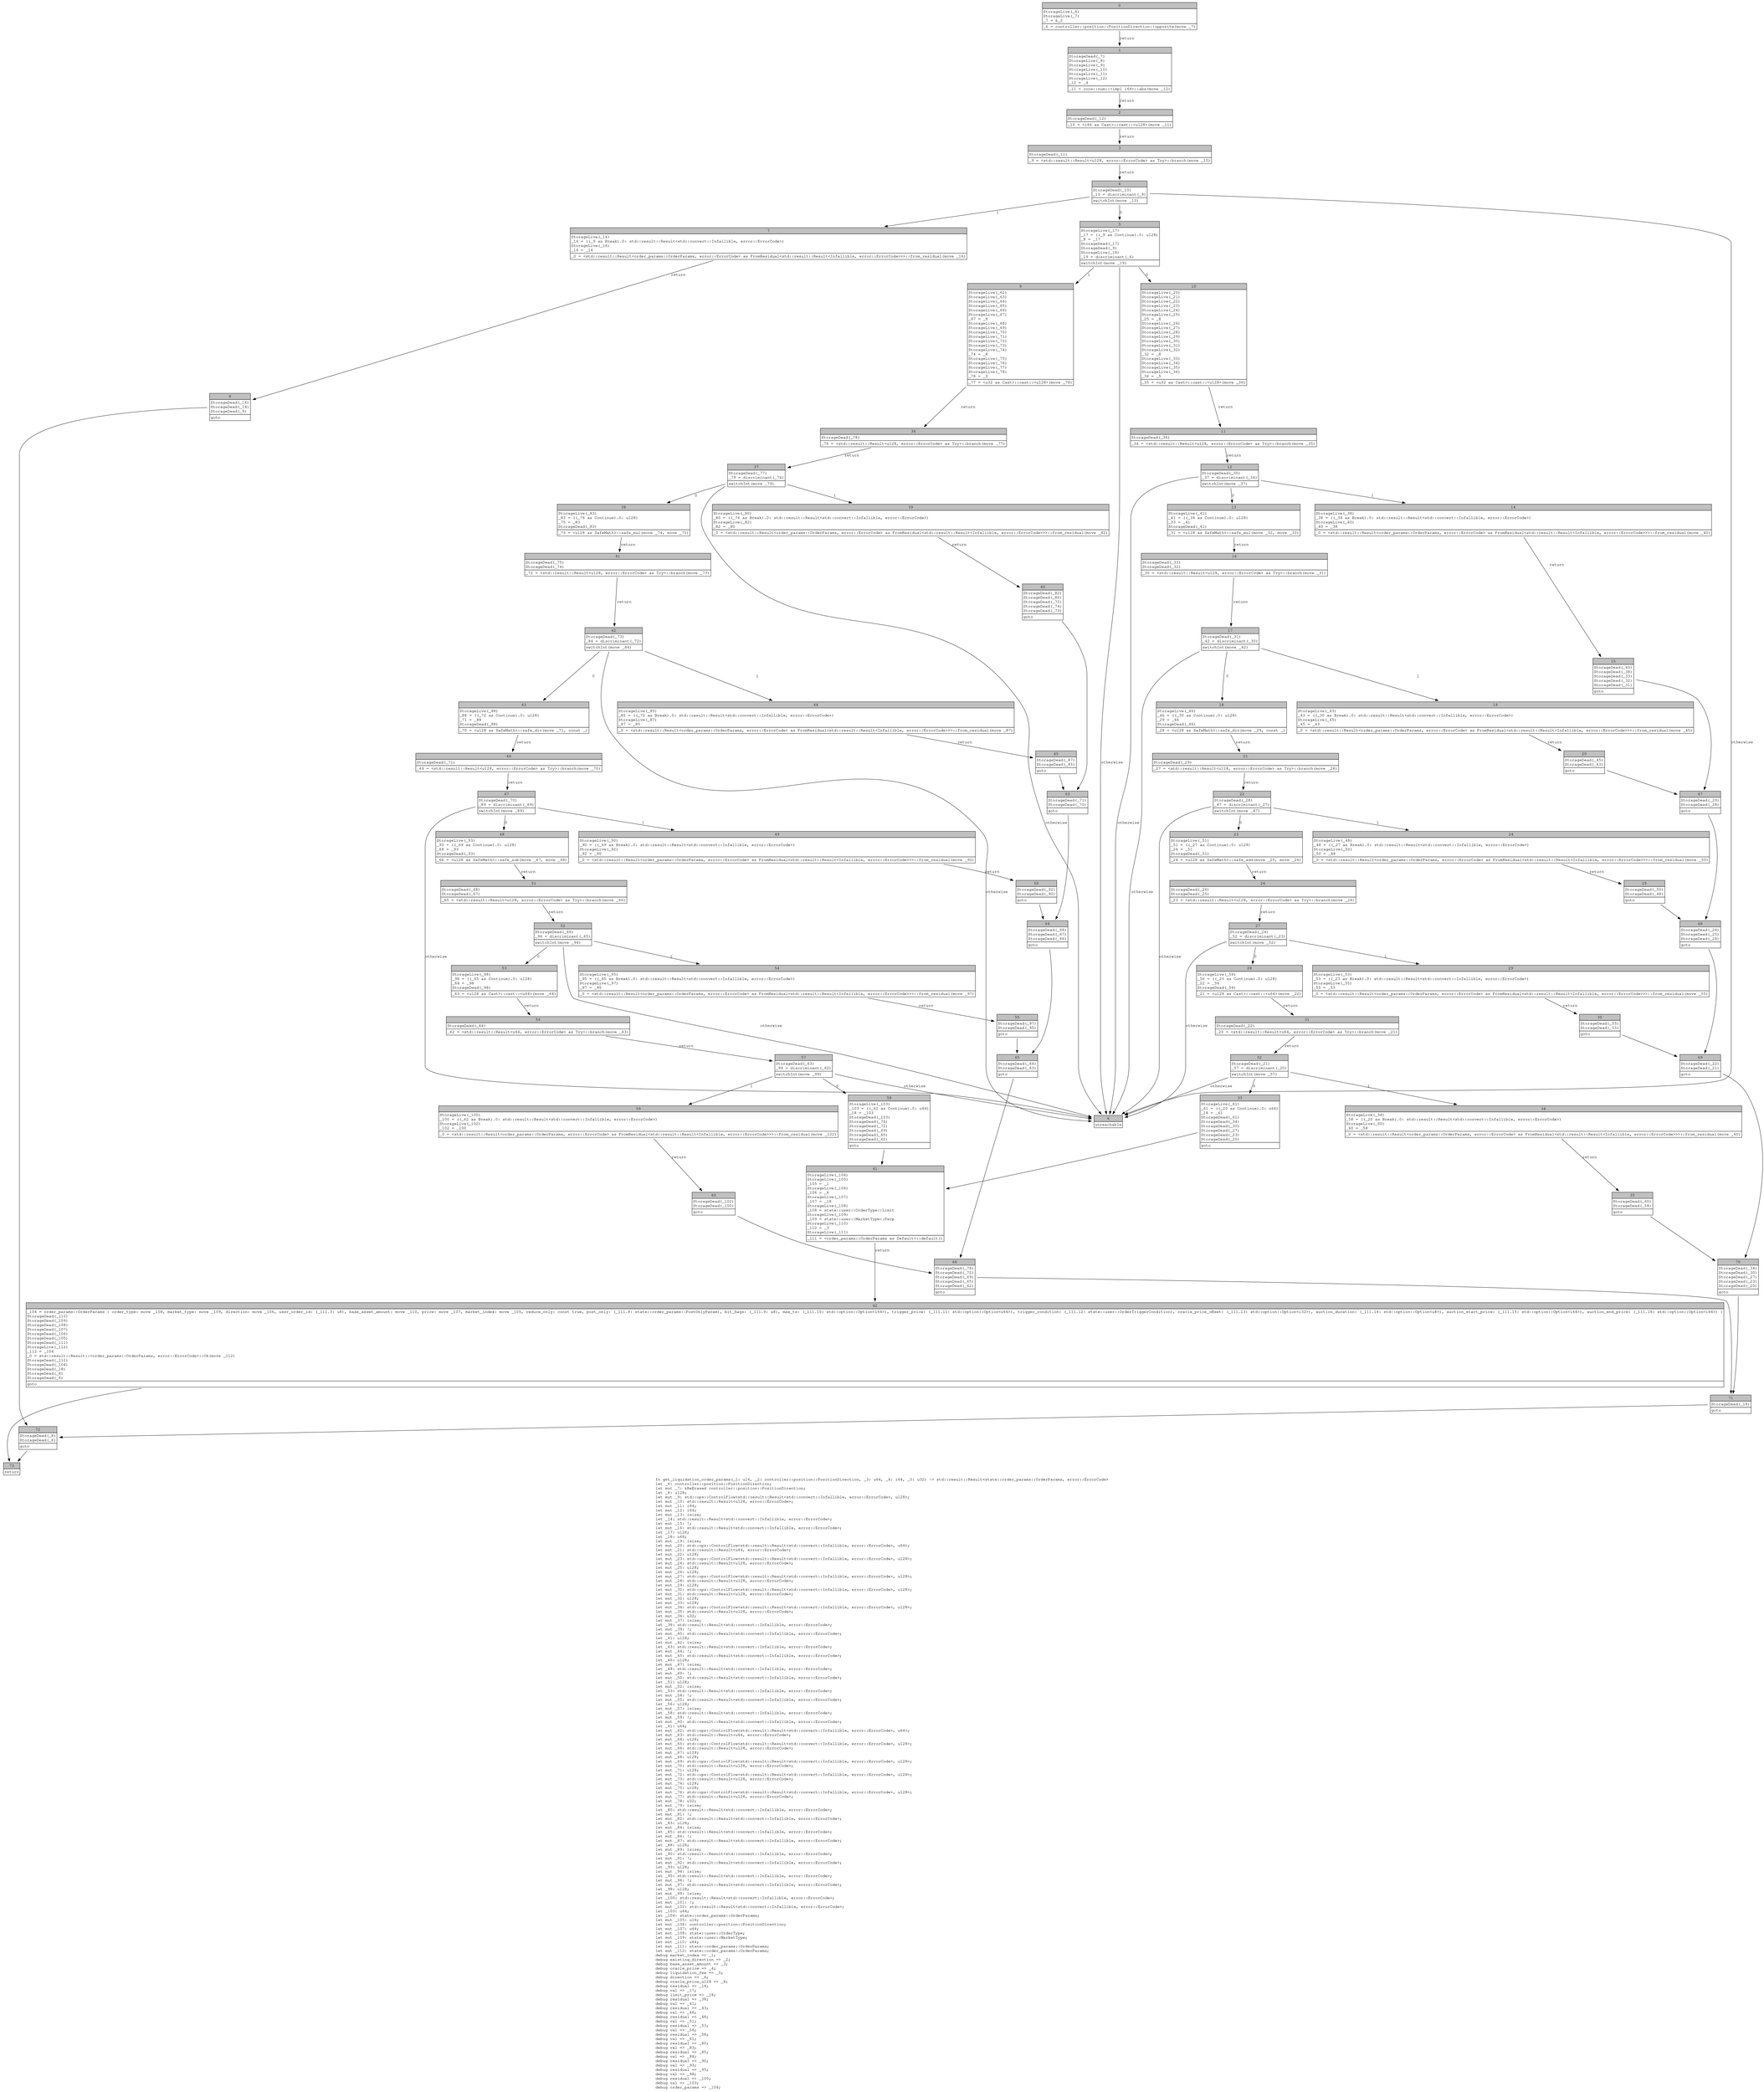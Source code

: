 digraph Mir_0_2400 {
    graph [fontname="Courier, monospace"];
    node [fontname="Courier, monospace"];
    edge [fontname="Courier, monospace"];
    label=<fn get_liquidation_order_params(_1: u16, _2: controller::position::PositionDirection, _3: u64, _4: i64, _5: u32) -&gt; std::result::Result&lt;state::order_params::OrderParams, error::ErrorCode&gt;<br align="left"/>let _6: controller::position::PositionDirection;<br align="left"/>let mut _7: &amp;ReErased controller::position::PositionDirection;<br align="left"/>let _8: u128;<br align="left"/>let mut _9: std::ops::ControlFlow&lt;std::result::Result&lt;std::convert::Infallible, error::ErrorCode&gt;, u128&gt;;<br align="left"/>let mut _10: std::result::Result&lt;u128, error::ErrorCode&gt;;<br align="left"/>let mut _11: i64;<br align="left"/>let mut _12: i64;<br align="left"/>let mut _13: isize;<br align="left"/>let _14: std::result::Result&lt;std::convert::Infallible, error::ErrorCode&gt;;<br align="left"/>let mut _15: !;<br align="left"/>let mut _16: std::result::Result&lt;std::convert::Infallible, error::ErrorCode&gt;;<br align="left"/>let _17: u128;<br align="left"/>let _18: u64;<br align="left"/>let mut _19: isize;<br align="left"/>let mut _20: std::ops::ControlFlow&lt;std::result::Result&lt;std::convert::Infallible, error::ErrorCode&gt;, u64&gt;;<br align="left"/>let mut _21: std::result::Result&lt;u64, error::ErrorCode&gt;;<br align="left"/>let mut _22: u128;<br align="left"/>let mut _23: std::ops::ControlFlow&lt;std::result::Result&lt;std::convert::Infallible, error::ErrorCode&gt;, u128&gt;;<br align="left"/>let mut _24: std::result::Result&lt;u128, error::ErrorCode&gt;;<br align="left"/>let mut _25: u128;<br align="left"/>let mut _26: u128;<br align="left"/>let mut _27: std::ops::ControlFlow&lt;std::result::Result&lt;std::convert::Infallible, error::ErrorCode&gt;, u128&gt;;<br align="left"/>let mut _28: std::result::Result&lt;u128, error::ErrorCode&gt;;<br align="left"/>let mut _29: u128;<br align="left"/>let mut _30: std::ops::ControlFlow&lt;std::result::Result&lt;std::convert::Infallible, error::ErrorCode&gt;, u128&gt;;<br align="left"/>let mut _31: std::result::Result&lt;u128, error::ErrorCode&gt;;<br align="left"/>let mut _32: u128;<br align="left"/>let mut _33: u128;<br align="left"/>let mut _34: std::ops::ControlFlow&lt;std::result::Result&lt;std::convert::Infallible, error::ErrorCode&gt;, u128&gt;;<br align="left"/>let mut _35: std::result::Result&lt;u128, error::ErrorCode&gt;;<br align="left"/>let mut _36: u32;<br align="left"/>let mut _37: isize;<br align="left"/>let _38: std::result::Result&lt;std::convert::Infallible, error::ErrorCode&gt;;<br align="left"/>let mut _39: !;<br align="left"/>let mut _40: std::result::Result&lt;std::convert::Infallible, error::ErrorCode&gt;;<br align="left"/>let _41: u128;<br align="left"/>let mut _42: isize;<br align="left"/>let _43: std::result::Result&lt;std::convert::Infallible, error::ErrorCode&gt;;<br align="left"/>let mut _44: !;<br align="left"/>let mut _45: std::result::Result&lt;std::convert::Infallible, error::ErrorCode&gt;;<br align="left"/>let _46: u128;<br align="left"/>let mut _47: isize;<br align="left"/>let _48: std::result::Result&lt;std::convert::Infallible, error::ErrorCode&gt;;<br align="left"/>let mut _49: !;<br align="left"/>let mut _50: std::result::Result&lt;std::convert::Infallible, error::ErrorCode&gt;;<br align="left"/>let _51: u128;<br align="left"/>let mut _52: isize;<br align="left"/>let _53: std::result::Result&lt;std::convert::Infallible, error::ErrorCode&gt;;<br align="left"/>let mut _54: !;<br align="left"/>let mut _55: std::result::Result&lt;std::convert::Infallible, error::ErrorCode&gt;;<br align="left"/>let _56: u128;<br align="left"/>let mut _57: isize;<br align="left"/>let _58: std::result::Result&lt;std::convert::Infallible, error::ErrorCode&gt;;<br align="left"/>let mut _59: !;<br align="left"/>let mut _60: std::result::Result&lt;std::convert::Infallible, error::ErrorCode&gt;;<br align="left"/>let _61: u64;<br align="left"/>let mut _62: std::ops::ControlFlow&lt;std::result::Result&lt;std::convert::Infallible, error::ErrorCode&gt;, u64&gt;;<br align="left"/>let mut _63: std::result::Result&lt;u64, error::ErrorCode&gt;;<br align="left"/>let mut _64: u128;<br align="left"/>let mut _65: std::ops::ControlFlow&lt;std::result::Result&lt;std::convert::Infallible, error::ErrorCode&gt;, u128&gt;;<br align="left"/>let mut _66: std::result::Result&lt;u128, error::ErrorCode&gt;;<br align="left"/>let mut _67: u128;<br align="left"/>let mut _68: u128;<br align="left"/>let mut _69: std::ops::ControlFlow&lt;std::result::Result&lt;std::convert::Infallible, error::ErrorCode&gt;, u128&gt;;<br align="left"/>let mut _70: std::result::Result&lt;u128, error::ErrorCode&gt;;<br align="left"/>let mut _71: u128;<br align="left"/>let mut _72: std::ops::ControlFlow&lt;std::result::Result&lt;std::convert::Infallible, error::ErrorCode&gt;, u128&gt;;<br align="left"/>let mut _73: std::result::Result&lt;u128, error::ErrorCode&gt;;<br align="left"/>let mut _74: u128;<br align="left"/>let mut _75: u128;<br align="left"/>let mut _76: std::ops::ControlFlow&lt;std::result::Result&lt;std::convert::Infallible, error::ErrorCode&gt;, u128&gt;;<br align="left"/>let mut _77: std::result::Result&lt;u128, error::ErrorCode&gt;;<br align="left"/>let mut _78: u32;<br align="left"/>let mut _79: isize;<br align="left"/>let _80: std::result::Result&lt;std::convert::Infallible, error::ErrorCode&gt;;<br align="left"/>let mut _81: !;<br align="left"/>let mut _82: std::result::Result&lt;std::convert::Infallible, error::ErrorCode&gt;;<br align="left"/>let _83: u128;<br align="left"/>let mut _84: isize;<br align="left"/>let _85: std::result::Result&lt;std::convert::Infallible, error::ErrorCode&gt;;<br align="left"/>let mut _86: !;<br align="left"/>let mut _87: std::result::Result&lt;std::convert::Infallible, error::ErrorCode&gt;;<br align="left"/>let _88: u128;<br align="left"/>let mut _89: isize;<br align="left"/>let _90: std::result::Result&lt;std::convert::Infallible, error::ErrorCode&gt;;<br align="left"/>let mut _91: !;<br align="left"/>let mut _92: std::result::Result&lt;std::convert::Infallible, error::ErrorCode&gt;;<br align="left"/>let _93: u128;<br align="left"/>let mut _94: isize;<br align="left"/>let _95: std::result::Result&lt;std::convert::Infallible, error::ErrorCode&gt;;<br align="left"/>let mut _96: !;<br align="left"/>let mut _97: std::result::Result&lt;std::convert::Infallible, error::ErrorCode&gt;;<br align="left"/>let _98: u128;<br align="left"/>let mut _99: isize;<br align="left"/>let _100: std::result::Result&lt;std::convert::Infallible, error::ErrorCode&gt;;<br align="left"/>let mut _101: !;<br align="left"/>let mut _102: std::result::Result&lt;std::convert::Infallible, error::ErrorCode&gt;;<br align="left"/>let _103: u64;<br align="left"/>let _104: state::order_params::OrderParams;<br align="left"/>let mut _105: u16;<br align="left"/>let mut _106: controller::position::PositionDirection;<br align="left"/>let mut _107: u64;<br align="left"/>let mut _108: state::user::OrderType;<br align="left"/>let mut _109: state::user::MarketType;<br align="left"/>let mut _110: u64;<br align="left"/>let mut _111: state::order_params::OrderParams;<br align="left"/>let mut _112: state::order_params::OrderParams;<br align="left"/>debug market_index =&gt; _1;<br align="left"/>debug existing_direction =&gt; _2;<br align="left"/>debug base_asset_amount =&gt; _3;<br align="left"/>debug oracle_price =&gt; _4;<br align="left"/>debug liquidation_fee =&gt; _5;<br align="left"/>debug direction =&gt; _6;<br align="left"/>debug oracle_price_u128 =&gt; _8;<br align="left"/>debug residual =&gt; _14;<br align="left"/>debug val =&gt; _17;<br align="left"/>debug limit_price =&gt; _18;<br align="left"/>debug residual =&gt; _38;<br align="left"/>debug val =&gt; _41;<br align="left"/>debug residual =&gt; _43;<br align="left"/>debug val =&gt; _46;<br align="left"/>debug residual =&gt; _48;<br align="left"/>debug val =&gt; _51;<br align="left"/>debug residual =&gt; _53;<br align="left"/>debug val =&gt; _56;<br align="left"/>debug residual =&gt; _58;<br align="left"/>debug val =&gt; _61;<br align="left"/>debug residual =&gt; _80;<br align="left"/>debug val =&gt; _83;<br align="left"/>debug residual =&gt; _85;<br align="left"/>debug val =&gt; _88;<br align="left"/>debug residual =&gt; _90;<br align="left"/>debug val =&gt; _93;<br align="left"/>debug residual =&gt; _95;<br align="left"/>debug val =&gt; _98;<br align="left"/>debug residual =&gt; _100;<br align="left"/>debug val =&gt; _103;<br align="left"/>debug order_params =&gt; _104;<br align="left"/>>;
    bb0__0_2400 [shape="none", label=<<table border="0" cellborder="1" cellspacing="0"><tr><td bgcolor="gray" align="center" colspan="1">0</td></tr><tr><td align="left" balign="left">StorageLive(_6)<br/>StorageLive(_7)<br/>_7 = &amp;_2<br/></td></tr><tr><td align="left">_6 = controller::position::PositionDirection::opposite(move _7)</td></tr></table>>];
    bb1__0_2400 [shape="none", label=<<table border="0" cellborder="1" cellspacing="0"><tr><td bgcolor="gray" align="center" colspan="1">1</td></tr><tr><td align="left" balign="left">StorageDead(_7)<br/>StorageLive(_8)<br/>StorageLive(_9)<br/>StorageLive(_10)<br/>StorageLive(_11)<br/>StorageLive(_12)<br/>_12 = _4<br/></td></tr><tr><td align="left">_11 = core::num::&lt;impl i64&gt;::abs(move _12)</td></tr></table>>];
    bb2__0_2400 [shape="none", label=<<table border="0" cellborder="1" cellspacing="0"><tr><td bgcolor="gray" align="center" colspan="1">2</td></tr><tr><td align="left" balign="left">StorageDead(_12)<br/></td></tr><tr><td align="left">_10 = &lt;i64 as Cast&gt;::cast::&lt;u128&gt;(move _11)</td></tr></table>>];
    bb3__0_2400 [shape="none", label=<<table border="0" cellborder="1" cellspacing="0"><tr><td bgcolor="gray" align="center" colspan="1">3</td></tr><tr><td align="left" balign="left">StorageDead(_11)<br/></td></tr><tr><td align="left">_9 = &lt;std::result::Result&lt;u128, error::ErrorCode&gt; as Try&gt;::branch(move _10)</td></tr></table>>];
    bb4__0_2400 [shape="none", label=<<table border="0" cellborder="1" cellspacing="0"><tr><td bgcolor="gray" align="center" colspan="1">4</td></tr><tr><td align="left" balign="left">StorageDead(_10)<br/>_13 = discriminant(_9)<br/></td></tr><tr><td align="left">switchInt(move _13)</td></tr></table>>];
    bb5__0_2400 [shape="none", label=<<table border="0" cellborder="1" cellspacing="0"><tr><td bgcolor="gray" align="center" colspan="1">5</td></tr><tr><td align="left" balign="left">StorageLive(_17)<br/>_17 = ((_9 as Continue).0: u128)<br/>_8 = _17<br/>StorageDead(_17)<br/>StorageDead(_9)<br/>StorageLive(_18)<br/>_19 = discriminant(_6)<br/></td></tr><tr><td align="left">switchInt(move _19)</td></tr></table>>];
    bb6__0_2400 [shape="none", label=<<table border="0" cellborder="1" cellspacing="0"><tr><td bgcolor="gray" align="center" colspan="1">6</td></tr><tr><td align="left">unreachable</td></tr></table>>];
    bb7__0_2400 [shape="none", label=<<table border="0" cellborder="1" cellspacing="0"><tr><td bgcolor="gray" align="center" colspan="1">7</td></tr><tr><td align="left" balign="left">StorageLive(_14)<br/>_14 = ((_9 as Break).0: std::result::Result&lt;std::convert::Infallible, error::ErrorCode&gt;)<br/>StorageLive(_16)<br/>_16 = _14<br/></td></tr><tr><td align="left">_0 = &lt;std::result::Result&lt;order_params::OrderParams, error::ErrorCode&gt; as FromResidual&lt;std::result::Result&lt;Infallible, error::ErrorCode&gt;&gt;&gt;::from_residual(move _16)</td></tr></table>>];
    bb8__0_2400 [shape="none", label=<<table border="0" cellborder="1" cellspacing="0"><tr><td bgcolor="gray" align="center" colspan="1">8</td></tr><tr><td align="left" balign="left">StorageDead(_16)<br/>StorageDead(_14)<br/>StorageDead(_9)<br/></td></tr><tr><td align="left">goto</td></tr></table>>];
    bb9__0_2400 [shape="none", label=<<table border="0" cellborder="1" cellspacing="0"><tr><td bgcolor="gray" align="center" colspan="1">9</td></tr><tr><td align="left" balign="left">StorageLive(_62)<br/>StorageLive(_63)<br/>StorageLive(_64)<br/>StorageLive(_65)<br/>StorageLive(_66)<br/>StorageLive(_67)<br/>_67 = _8<br/>StorageLive(_68)<br/>StorageLive(_69)<br/>StorageLive(_70)<br/>StorageLive(_71)<br/>StorageLive(_72)<br/>StorageLive(_73)<br/>StorageLive(_74)<br/>_74 = _8<br/>StorageLive(_75)<br/>StorageLive(_76)<br/>StorageLive(_77)<br/>StorageLive(_78)<br/>_78 = _5<br/></td></tr><tr><td align="left">_77 = &lt;u32 as Cast&gt;::cast::&lt;u128&gt;(move _78)</td></tr></table>>];
    bb10__0_2400 [shape="none", label=<<table border="0" cellborder="1" cellspacing="0"><tr><td bgcolor="gray" align="center" colspan="1">10</td></tr><tr><td align="left" balign="left">StorageLive(_20)<br/>StorageLive(_21)<br/>StorageLive(_22)<br/>StorageLive(_23)<br/>StorageLive(_24)<br/>StorageLive(_25)<br/>_25 = _8<br/>StorageLive(_26)<br/>StorageLive(_27)<br/>StorageLive(_28)<br/>StorageLive(_29)<br/>StorageLive(_30)<br/>StorageLive(_31)<br/>StorageLive(_32)<br/>_32 = _8<br/>StorageLive(_33)<br/>StorageLive(_34)<br/>StorageLive(_35)<br/>StorageLive(_36)<br/>_36 = _5<br/></td></tr><tr><td align="left">_35 = &lt;u32 as Cast&gt;::cast::&lt;u128&gt;(move _36)</td></tr></table>>];
    bb11__0_2400 [shape="none", label=<<table border="0" cellborder="1" cellspacing="0"><tr><td bgcolor="gray" align="center" colspan="1">11</td></tr><tr><td align="left" balign="left">StorageDead(_36)<br/></td></tr><tr><td align="left">_34 = &lt;std::result::Result&lt;u128, error::ErrorCode&gt; as Try&gt;::branch(move _35)</td></tr></table>>];
    bb12__0_2400 [shape="none", label=<<table border="0" cellborder="1" cellspacing="0"><tr><td bgcolor="gray" align="center" colspan="1">12</td></tr><tr><td align="left" balign="left">StorageDead(_35)<br/>_37 = discriminant(_34)<br/></td></tr><tr><td align="left">switchInt(move _37)</td></tr></table>>];
    bb13__0_2400 [shape="none", label=<<table border="0" cellborder="1" cellspacing="0"><tr><td bgcolor="gray" align="center" colspan="1">13</td></tr><tr><td align="left" balign="left">StorageLive(_41)<br/>_41 = ((_34 as Continue).0: u128)<br/>_33 = _41<br/>StorageDead(_41)<br/></td></tr><tr><td align="left">_31 = &lt;u128 as SafeMath&gt;::safe_mul(move _32, move _33)</td></tr></table>>];
    bb14__0_2400 [shape="none", label=<<table border="0" cellborder="1" cellspacing="0"><tr><td bgcolor="gray" align="center" colspan="1">14</td></tr><tr><td align="left" balign="left">StorageLive(_38)<br/>_38 = ((_34 as Break).0: std::result::Result&lt;std::convert::Infallible, error::ErrorCode&gt;)<br/>StorageLive(_40)<br/>_40 = _38<br/></td></tr><tr><td align="left">_0 = &lt;std::result::Result&lt;order_params::OrderParams, error::ErrorCode&gt; as FromResidual&lt;std::result::Result&lt;Infallible, error::ErrorCode&gt;&gt;&gt;::from_residual(move _40)</td></tr></table>>];
    bb15__0_2400 [shape="none", label=<<table border="0" cellborder="1" cellspacing="0"><tr><td bgcolor="gray" align="center" colspan="1">15</td></tr><tr><td align="left" balign="left">StorageDead(_40)<br/>StorageDead(_38)<br/>StorageDead(_33)<br/>StorageDead(_32)<br/>StorageDead(_31)<br/></td></tr><tr><td align="left">goto</td></tr></table>>];
    bb16__0_2400 [shape="none", label=<<table border="0" cellborder="1" cellspacing="0"><tr><td bgcolor="gray" align="center" colspan="1">16</td></tr><tr><td align="left" balign="left">StorageDead(_33)<br/>StorageDead(_32)<br/></td></tr><tr><td align="left">_30 = &lt;std::result::Result&lt;u128, error::ErrorCode&gt; as Try&gt;::branch(move _31)</td></tr></table>>];
    bb17__0_2400 [shape="none", label=<<table border="0" cellborder="1" cellspacing="0"><tr><td bgcolor="gray" align="center" colspan="1">17</td></tr><tr><td align="left" balign="left">StorageDead(_31)<br/>_42 = discriminant(_30)<br/></td></tr><tr><td align="left">switchInt(move _42)</td></tr></table>>];
    bb18__0_2400 [shape="none", label=<<table border="0" cellborder="1" cellspacing="0"><tr><td bgcolor="gray" align="center" colspan="1">18</td></tr><tr><td align="left" balign="left">StorageLive(_46)<br/>_46 = ((_30 as Continue).0: u128)<br/>_29 = _46<br/>StorageDead(_46)<br/></td></tr><tr><td align="left">_28 = &lt;u128 as SafeMath&gt;::safe_div(move _29, const _)</td></tr></table>>];
    bb19__0_2400 [shape="none", label=<<table border="0" cellborder="1" cellspacing="0"><tr><td bgcolor="gray" align="center" colspan="1">19</td></tr><tr><td align="left" balign="left">StorageLive(_43)<br/>_43 = ((_30 as Break).0: std::result::Result&lt;std::convert::Infallible, error::ErrorCode&gt;)<br/>StorageLive(_45)<br/>_45 = _43<br/></td></tr><tr><td align="left">_0 = &lt;std::result::Result&lt;order_params::OrderParams, error::ErrorCode&gt; as FromResidual&lt;std::result::Result&lt;Infallible, error::ErrorCode&gt;&gt;&gt;::from_residual(move _45)</td></tr></table>>];
    bb20__0_2400 [shape="none", label=<<table border="0" cellborder="1" cellspacing="0"><tr><td bgcolor="gray" align="center" colspan="1">20</td></tr><tr><td align="left" balign="left">StorageDead(_45)<br/>StorageDead(_43)<br/></td></tr><tr><td align="left">goto</td></tr></table>>];
    bb21__0_2400 [shape="none", label=<<table border="0" cellborder="1" cellspacing="0"><tr><td bgcolor="gray" align="center" colspan="1">21</td></tr><tr><td align="left" balign="left">StorageDead(_29)<br/></td></tr><tr><td align="left">_27 = &lt;std::result::Result&lt;u128, error::ErrorCode&gt; as Try&gt;::branch(move _28)</td></tr></table>>];
    bb22__0_2400 [shape="none", label=<<table border="0" cellborder="1" cellspacing="0"><tr><td bgcolor="gray" align="center" colspan="1">22</td></tr><tr><td align="left" balign="left">StorageDead(_28)<br/>_47 = discriminant(_27)<br/></td></tr><tr><td align="left">switchInt(move _47)</td></tr></table>>];
    bb23__0_2400 [shape="none", label=<<table border="0" cellborder="1" cellspacing="0"><tr><td bgcolor="gray" align="center" colspan="1">23</td></tr><tr><td align="left" balign="left">StorageLive(_51)<br/>_51 = ((_27 as Continue).0: u128)<br/>_26 = _51<br/>StorageDead(_51)<br/></td></tr><tr><td align="left">_24 = &lt;u128 as SafeMath&gt;::safe_add(move _25, move _26)</td></tr></table>>];
    bb24__0_2400 [shape="none", label=<<table border="0" cellborder="1" cellspacing="0"><tr><td bgcolor="gray" align="center" colspan="1">24</td></tr><tr><td align="left" balign="left">StorageLive(_48)<br/>_48 = ((_27 as Break).0: std::result::Result&lt;std::convert::Infallible, error::ErrorCode&gt;)<br/>StorageLive(_50)<br/>_50 = _48<br/></td></tr><tr><td align="left">_0 = &lt;std::result::Result&lt;order_params::OrderParams, error::ErrorCode&gt; as FromResidual&lt;std::result::Result&lt;Infallible, error::ErrorCode&gt;&gt;&gt;::from_residual(move _50)</td></tr></table>>];
    bb25__0_2400 [shape="none", label=<<table border="0" cellborder="1" cellspacing="0"><tr><td bgcolor="gray" align="center" colspan="1">25</td></tr><tr><td align="left" balign="left">StorageDead(_50)<br/>StorageDead(_48)<br/></td></tr><tr><td align="left">goto</td></tr></table>>];
    bb26__0_2400 [shape="none", label=<<table border="0" cellborder="1" cellspacing="0"><tr><td bgcolor="gray" align="center" colspan="1">26</td></tr><tr><td align="left" balign="left">StorageDead(_26)<br/>StorageDead(_25)<br/></td></tr><tr><td align="left">_23 = &lt;std::result::Result&lt;u128, error::ErrorCode&gt; as Try&gt;::branch(move _24)</td></tr></table>>];
    bb27__0_2400 [shape="none", label=<<table border="0" cellborder="1" cellspacing="0"><tr><td bgcolor="gray" align="center" colspan="1">27</td></tr><tr><td align="left" balign="left">StorageDead(_24)<br/>_52 = discriminant(_23)<br/></td></tr><tr><td align="left">switchInt(move _52)</td></tr></table>>];
    bb28__0_2400 [shape="none", label=<<table border="0" cellborder="1" cellspacing="0"><tr><td bgcolor="gray" align="center" colspan="1">28</td></tr><tr><td align="left" balign="left">StorageLive(_56)<br/>_56 = ((_23 as Continue).0: u128)<br/>_22 = _56<br/>StorageDead(_56)<br/></td></tr><tr><td align="left">_21 = &lt;u128 as Cast&gt;::cast::&lt;u64&gt;(move _22)</td></tr></table>>];
    bb29__0_2400 [shape="none", label=<<table border="0" cellborder="1" cellspacing="0"><tr><td bgcolor="gray" align="center" colspan="1">29</td></tr><tr><td align="left" balign="left">StorageLive(_53)<br/>_53 = ((_23 as Break).0: std::result::Result&lt;std::convert::Infallible, error::ErrorCode&gt;)<br/>StorageLive(_55)<br/>_55 = _53<br/></td></tr><tr><td align="left">_0 = &lt;std::result::Result&lt;order_params::OrderParams, error::ErrorCode&gt; as FromResidual&lt;std::result::Result&lt;Infallible, error::ErrorCode&gt;&gt;&gt;::from_residual(move _55)</td></tr></table>>];
    bb30__0_2400 [shape="none", label=<<table border="0" cellborder="1" cellspacing="0"><tr><td bgcolor="gray" align="center" colspan="1">30</td></tr><tr><td align="left" balign="left">StorageDead(_55)<br/>StorageDead(_53)<br/></td></tr><tr><td align="left">goto</td></tr></table>>];
    bb31__0_2400 [shape="none", label=<<table border="0" cellborder="1" cellspacing="0"><tr><td bgcolor="gray" align="center" colspan="1">31</td></tr><tr><td align="left" balign="left">StorageDead(_22)<br/></td></tr><tr><td align="left">_20 = &lt;std::result::Result&lt;u64, error::ErrorCode&gt; as Try&gt;::branch(move _21)</td></tr></table>>];
    bb32__0_2400 [shape="none", label=<<table border="0" cellborder="1" cellspacing="0"><tr><td bgcolor="gray" align="center" colspan="1">32</td></tr><tr><td align="left" balign="left">StorageDead(_21)<br/>_57 = discriminant(_20)<br/></td></tr><tr><td align="left">switchInt(move _57)</td></tr></table>>];
    bb33__0_2400 [shape="none", label=<<table border="0" cellborder="1" cellspacing="0"><tr><td bgcolor="gray" align="center" colspan="1">33</td></tr><tr><td align="left" balign="left">StorageLive(_61)<br/>_61 = ((_20 as Continue).0: u64)<br/>_18 = _61<br/>StorageDead(_61)<br/>StorageDead(_34)<br/>StorageDead(_30)<br/>StorageDead(_27)<br/>StorageDead(_23)<br/>StorageDead(_20)<br/></td></tr><tr><td align="left">goto</td></tr></table>>];
    bb34__0_2400 [shape="none", label=<<table border="0" cellborder="1" cellspacing="0"><tr><td bgcolor="gray" align="center" colspan="1">34</td></tr><tr><td align="left" balign="left">StorageLive(_58)<br/>_58 = ((_20 as Break).0: std::result::Result&lt;std::convert::Infallible, error::ErrorCode&gt;)<br/>StorageLive(_60)<br/>_60 = _58<br/></td></tr><tr><td align="left">_0 = &lt;std::result::Result&lt;order_params::OrderParams, error::ErrorCode&gt; as FromResidual&lt;std::result::Result&lt;Infallible, error::ErrorCode&gt;&gt;&gt;::from_residual(move _60)</td></tr></table>>];
    bb35__0_2400 [shape="none", label=<<table border="0" cellborder="1" cellspacing="0"><tr><td bgcolor="gray" align="center" colspan="1">35</td></tr><tr><td align="left" balign="left">StorageDead(_60)<br/>StorageDead(_58)<br/></td></tr><tr><td align="left">goto</td></tr></table>>];
    bb36__0_2400 [shape="none", label=<<table border="0" cellborder="1" cellspacing="0"><tr><td bgcolor="gray" align="center" colspan="1">36</td></tr><tr><td align="left" balign="left">StorageDead(_78)<br/></td></tr><tr><td align="left">_76 = &lt;std::result::Result&lt;u128, error::ErrorCode&gt; as Try&gt;::branch(move _77)</td></tr></table>>];
    bb37__0_2400 [shape="none", label=<<table border="0" cellborder="1" cellspacing="0"><tr><td bgcolor="gray" align="center" colspan="1">37</td></tr><tr><td align="left" balign="left">StorageDead(_77)<br/>_79 = discriminant(_76)<br/></td></tr><tr><td align="left">switchInt(move _79)</td></tr></table>>];
    bb38__0_2400 [shape="none", label=<<table border="0" cellborder="1" cellspacing="0"><tr><td bgcolor="gray" align="center" colspan="1">38</td></tr><tr><td align="left" balign="left">StorageLive(_83)<br/>_83 = ((_76 as Continue).0: u128)<br/>_75 = _83<br/>StorageDead(_83)<br/></td></tr><tr><td align="left">_73 = &lt;u128 as SafeMath&gt;::safe_mul(move _74, move _75)</td></tr></table>>];
    bb39__0_2400 [shape="none", label=<<table border="0" cellborder="1" cellspacing="0"><tr><td bgcolor="gray" align="center" colspan="1">39</td></tr><tr><td align="left" balign="left">StorageLive(_80)<br/>_80 = ((_76 as Break).0: std::result::Result&lt;std::convert::Infallible, error::ErrorCode&gt;)<br/>StorageLive(_82)<br/>_82 = _80<br/></td></tr><tr><td align="left">_0 = &lt;std::result::Result&lt;order_params::OrderParams, error::ErrorCode&gt; as FromResidual&lt;std::result::Result&lt;Infallible, error::ErrorCode&gt;&gt;&gt;::from_residual(move _82)</td></tr></table>>];
    bb40__0_2400 [shape="none", label=<<table border="0" cellborder="1" cellspacing="0"><tr><td bgcolor="gray" align="center" colspan="1">40</td></tr><tr><td align="left" balign="left">StorageDead(_82)<br/>StorageDead(_80)<br/>StorageDead(_75)<br/>StorageDead(_74)<br/>StorageDead(_73)<br/></td></tr><tr><td align="left">goto</td></tr></table>>];
    bb41__0_2400 [shape="none", label=<<table border="0" cellborder="1" cellspacing="0"><tr><td bgcolor="gray" align="center" colspan="1">41</td></tr><tr><td align="left" balign="left">StorageDead(_75)<br/>StorageDead(_74)<br/></td></tr><tr><td align="left">_72 = &lt;std::result::Result&lt;u128, error::ErrorCode&gt; as Try&gt;::branch(move _73)</td></tr></table>>];
    bb42__0_2400 [shape="none", label=<<table border="0" cellborder="1" cellspacing="0"><tr><td bgcolor="gray" align="center" colspan="1">42</td></tr><tr><td align="left" balign="left">StorageDead(_73)<br/>_84 = discriminant(_72)<br/></td></tr><tr><td align="left">switchInt(move _84)</td></tr></table>>];
    bb43__0_2400 [shape="none", label=<<table border="0" cellborder="1" cellspacing="0"><tr><td bgcolor="gray" align="center" colspan="1">43</td></tr><tr><td align="left" balign="left">StorageLive(_88)<br/>_88 = ((_72 as Continue).0: u128)<br/>_71 = _88<br/>StorageDead(_88)<br/></td></tr><tr><td align="left">_70 = &lt;u128 as SafeMath&gt;::safe_div(move _71, const _)</td></tr></table>>];
    bb44__0_2400 [shape="none", label=<<table border="0" cellborder="1" cellspacing="0"><tr><td bgcolor="gray" align="center" colspan="1">44</td></tr><tr><td align="left" balign="left">StorageLive(_85)<br/>_85 = ((_72 as Break).0: std::result::Result&lt;std::convert::Infallible, error::ErrorCode&gt;)<br/>StorageLive(_87)<br/>_87 = _85<br/></td></tr><tr><td align="left">_0 = &lt;std::result::Result&lt;order_params::OrderParams, error::ErrorCode&gt; as FromResidual&lt;std::result::Result&lt;Infallible, error::ErrorCode&gt;&gt;&gt;::from_residual(move _87)</td></tr></table>>];
    bb45__0_2400 [shape="none", label=<<table border="0" cellborder="1" cellspacing="0"><tr><td bgcolor="gray" align="center" colspan="1">45</td></tr><tr><td align="left" balign="left">StorageDead(_87)<br/>StorageDead(_85)<br/></td></tr><tr><td align="left">goto</td></tr></table>>];
    bb46__0_2400 [shape="none", label=<<table border="0" cellborder="1" cellspacing="0"><tr><td bgcolor="gray" align="center" colspan="1">46</td></tr><tr><td align="left" balign="left">StorageDead(_71)<br/></td></tr><tr><td align="left">_69 = &lt;std::result::Result&lt;u128, error::ErrorCode&gt; as Try&gt;::branch(move _70)</td></tr></table>>];
    bb47__0_2400 [shape="none", label=<<table border="0" cellborder="1" cellspacing="0"><tr><td bgcolor="gray" align="center" colspan="1">47</td></tr><tr><td align="left" balign="left">StorageDead(_70)<br/>_89 = discriminant(_69)<br/></td></tr><tr><td align="left">switchInt(move _89)</td></tr></table>>];
    bb48__0_2400 [shape="none", label=<<table border="0" cellborder="1" cellspacing="0"><tr><td bgcolor="gray" align="center" colspan="1">48</td></tr><tr><td align="left" balign="left">StorageLive(_93)<br/>_93 = ((_69 as Continue).0: u128)<br/>_68 = _93<br/>StorageDead(_93)<br/></td></tr><tr><td align="left">_66 = &lt;u128 as SafeMath&gt;::safe_sub(move _67, move _68)</td></tr></table>>];
    bb49__0_2400 [shape="none", label=<<table border="0" cellborder="1" cellspacing="0"><tr><td bgcolor="gray" align="center" colspan="1">49</td></tr><tr><td align="left" balign="left">StorageLive(_90)<br/>_90 = ((_69 as Break).0: std::result::Result&lt;std::convert::Infallible, error::ErrorCode&gt;)<br/>StorageLive(_92)<br/>_92 = _90<br/></td></tr><tr><td align="left">_0 = &lt;std::result::Result&lt;order_params::OrderParams, error::ErrorCode&gt; as FromResidual&lt;std::result::Result&lt;Infallible, error::ErrorCode&gt;&gt;&gt;::from_residual(move _92)</td></tr></table>>];
    bb50__0_2400 [shape="none", label=<<table border="0" cellborder="1" cellspacing="0"><tr><td bgcolor="gray" align="center" colspan="1">50</td></tr><tr><td align="left" balign="left">StorageDead(_92)<br/>StorageDead(_90)<br/></td></tr><tr><td align="left">goto</td></tr></table>>];
    bb51__0_2400 [shape="none", label=<<table border="0" cellborder="1" cellspacing="0"><tr><td bgcolor="gray" align="center" colspan="1">51</td></tr><tr><td align="left" balign="left">StorageDead(_68)<br/>StorageDead(_67)<br/></td></tr><tr><td align="left">_65 = &lt;std::result::Result&lt;u128, error::ErrorCode&gt; as Try&gt;::branch(move _66)</td></tr></table>>];
    bb52__0_2400 [shape="none", label=<<table border="0" cellborder="1" cellspacing="0"><tr><td bgcolor="gray" align="center" colspan="1">52</td></tr><tr><td align="left" balign="left">StorageDead(_66)<br/>_94 = discriminant(_65)<br/></td></tr><tr><td align="left">switchInt(move _94)</td></tr></table>>];
    bb53__0_2400 [shape="none", label=<<table border="0" cellborder="1" cellspacing="0"><tr><td bgcolor="gray" align="center" colspan="1">53</td></tr><tr><td align="left" balign="left">StorageLive(_98)<br/>_98 = ((_65 as Continue).0: u128)<br/>_64 = _98<br/>StorageDead(_98)<br/></td></tr><tr><td align="left">_63 = &lt;u128 as Cast&gt;::cast::&lt;u64&gt;(move _64)</td></tr></table>>];
    bb54__0_2400 [shape="none", label=<<table border="0" cellborder="1" cellspacing="0"><tr><td bgcolor="gray" align="center" colspan="1">54</td></tr><tr><td align="left" balign="left">StorageLive(_95)<br/>_95 = ((_65 as Break).0: std::result::Result&lt;std::convert::Infallible, error::ErrorCode&gt;)<br/>StorageLive(_97)<br/>_97 = _95<br/></td></tr><tr><td align="left">_0 = &lt;std::result::Result&lt;order_params::OrderParams, error::ErrorCode&gt; as FromResidual&lt;std::result::Result&lt;Infallible, error::ErrorCode&gt;&gt;&gt;::from_residual(move _97)</td></tr></table>>];
    bb55__0_2400 [shape="none", label=<<table border="0" cellborder="1" cellspacing="0"><tr><td bgcolor="gray" align="center" colspan="1">55</td></tr><tr><td align="left" balign="left">StorageDead(_97)<br/>StorageDead(_95)<br/></td></tr><tr><td align="left">goto</td></tr></table>>];
    bb56__0_2400 [shape="none", label=<<table border="0" cellborder="1" cellspacing="0"><tr><td bgcolor="gray" align="center" colspan="1">56</td></tr><tr><td align="left" balign="left">StorageDead(_64)<br/></td></tr><tr><td align="left">_62 = &lt;std::result::Result&lt;u64, error::ErrorCode&gt; as Try&gt;::branch(move _63)</td></tr></table>>];
    bb57__0_2400 [shape="none", label=<<table border="0" cellborder="1" cellspacing="0"><tr><td bgcolor="gray" align="center" colspan="1">57</td></tr><tr><td align="left" balign="left">StorageDead(_63)<br/>_99 = discriminant(_62)<br/></td></tr><tr><td align="left">switchInt(move _99)</td></tr></table>>];
    bb58__0_2400 [shape="none", label=<<table border="0" cellborder="1" cellspacing="0"><tr><td bgcolor="gray" align="center" colspan="1">58</td></tr><tr><td align="left" balign="left">StorageLive(_103)<br/>_103 = ((_62 as Continue).0: u64)<br/>_18 = _103<br/>StorageDead(_103)<br/>StorageDead(_76)<br/>StorageDead(_72)<br/>StorageDead(_69)<br/>StorageDead(_65)<br/>StorageDead(_62)<br/></td></tr><tr><td align="left">goto</td></tr></table>>];
    bb59__0_2400 [shape="none", label=<<table border="0" cellborder="1" cellspacing="0"><tr><td bgcolor="gray" align="center" colspan="1">59</td></tr><tr><td align="left" balign="left">StorageLive(_100)<br/>_100 = ((_62 as Break).0: std::result::Result&lt;std::convert::Infallible, error::ErrorCode&gt;)<br/>StorageLive(_102)<br/>_102 = _100<br/></td></tr><tr><td align="left">_0 = &lt;std::result::Result&lt;order_params::OrderParams, error::ErrorCode&gt; as FromResidual&lt;std::result::Result&lt;Infallible, error::ErrorCode&gt;&gt;&gt;::from_residual(move _102)</td></tr></table>>];
    bb60__0_2400 [shape="none", label=<<table border="0" cellborder="1" cellspacing="0"><tr><td bgcolor="gray" align="center" colspan="1">60</td></tr><tr><td align="left" balign="left">StorageDead(_102)<br/>StorageDead(_100)<br/></td></tr><tr><td align="left">goto</td></tr></table>>];
    bb61__0_2400 [shape="none", label=<<table border="0" cellborder="1" cellspacing="0"><tr><td bgcolor="gray" align="center" colspan="1">61</td></tr><tr><td align="left" balign="left">StorageLive(_104)<br/>StorageLive(_105)<br/>_105 = _1<br/>StorageLive(_106)<br/>_106 = _6<br/>StorageLive(_107)<br/>_107 = _18<br/>StorageLive(_108)<br/>_108 = state::user::OrderType::Limit<br/>StorageLive(_109)<br/>_109 = state::user::MarketType::Perp<br/>StorageLive(_110)<br/>_110 = _3<br/>StorageLive(_111)<br/></td></tr><tr><td align="left">_111 = &lt;order_params::OrderParams as Default&gt;::default()</td></tr></table>>];
    bb62__0_2400 [shape="none", label=<<table border="0" cellborder="1" cellspacing="0"><tr><td bgcolor="gray" align="center" colspan="1">62</td></tr><tr><td align="left" balign="left">_104 = order_params::OrderParams { order_type: move _108, market_type: move _109, direction: move _106, user_order_id: (_111.3: u8), base_asset_amount: move _110, price: move _107, market_index: move _105, reduce_only: const true, post_only: (_111.8: state::order_params::PostOnlyParam), bit_flags: (_111.9: u8), max_ts: (_111.10: std::option::Option&lt;i64&gt;), trigger_price: (_111.11: std::option::Option&lt;u64&gt;), trigger_condition: (_111.12: state::user::OrderTriggerCondition), oracle_price_offset: (_111.13: std::option::Option&lt;i32&gt;), auction_duration: (_111.14: std::option::Option&lt;u8&gt;), auction_start_price: (_111.15: std::option::Option&lt;i64&gt;), auction_end_price: (_111.16: std::option::Option&lt;i64&gt;) }<br/>StorageDead(_110)<br/>StorageDead(_109)<br/>StorageDead(_108)<br/>StorageDead(_107)<br/>StorageDead(_106)<br/>StorageDead(_105)<br/>StorageDead(_111)<br/>StorageLive(_112)<br/>_112 = _104<br/>_0 = std::result::Result::&lt;order_params::OrderParams, error::ErrorCode&gt;::Ok(move _112)<br/>StorageDead(_112)<br/>StorageDead(_104)<br/>StorageDead(_18)<br/>StorageDead(_8)<br/>StorageDead(_6)<br/></td></tr><tr><td align="left">goto</td></tr></table>>];
    bb63__0_2400 [shape="none", label=<<table border="0" cellborder="1" cellspacing="0"><tr><td bgcolor="gray" align="center" colspan="1">63</td></tr><tr><td align="left" balign="left">StorageDead(_71)<br/>StorageDead(_70)<br/></td></tr><tr><td align="left">goto</td></tr></table>>];
    bb64__0_2400 [shape="none", label=<<table border="0" cellborder="1" cellspacing="0"><tr><td bgcolor="gray" align="center" colspan="1">64</td></tr><tr><td align="left" balign="left">StorageDead(_68)<br/>StorageDead(_67)<br/>StorageDead(_66)<br/></td></tr><tr><td align="left">goto</td></tr></table>>];
    bb65__0_2400 [shape="none", label=<<table border="0" cellborder="1" cellspacing="0"><tr><td bgcolor="gray" align="center" colspan="1">65</td></tr><tr><td align="left" balign="left">StorageDead(_64)<br/>StorageDead(_63)<br/></td></tr><tr><td align="left">goto</td></tr></table>>];
    bb66__0_2400 [shape="none", label=<<table border="0" cellborder="1" cellspacing="0"><tr><td bgcolor="gray" align="center" colspan="1">66</td></tr><tr><td align="left" balign="left">StorageDead(_76)<br/>StorageDead(_72)<br/>StorageDead(_69)<br/>StorageDead(_65)<br/>StorageDead(_62)<br/></td></tr><tr><td align="left">goto</td></tr></table>>];
    bb67__0_2400 [shape="none", label=<<table border="0" cellborder="1" cellspacing="0"><tr><td bgcolor="gray" align="center" colspan="1">67</td></tr><tr><td align="left" balign="left">StorageDead(_29)<br/>StorageDead(_28)<br/></td></tr><tr><td align="left">goto</td></tr></table>>];
    bb68__0_2400 [shape="none", label=<<table border="0" cellborder="1" cellspacing="0"><tr><td bgcolor="gray" align="center" colspan="1">68</td></tr><tr><td align="left" balign="left">StorageDead(_26)<br/>StorageDead(_25)<br/>StorageDead(_24)<br/></td></tr><tr><td align="left">goto</td></tr></table>>];
    bb69__0_2400 [shape="none", label=<<table border="0" cellborder="1" cellspacing="0"><tr><td bgcolor="gray" align="center" colspan="1">69</td></tr><tr><td align="left" balign="left">StorageDead(_22)<br/>StorageDead(_21)<br/></td></tr><tr><td align="left">goto</td></tr></table>>];
    bb70__0_2400 [shape="none", label=<<table border="0" cellborder="1" cellspacing="0"><tr><td bgcolor="gray" align="center" colspan="1">70</td></tr><tr><td align="left" balign="left">StorageDead(_34)<br/>StorageDead(_30)<br/>StorageDead(_27)<br/>StorageDead(_23)<br/>StorageDead(_20)<br/></td></tr><tr><td align="left">goto</td></tr></table>>];
    bb71__0_2400 [shape="none", label=<<table border="0" cellborder="1" cellspacing="0"><tr><td bgcolor="gray" align="center" colspan="1">71</td></tr><tr><td align="left" balign="left">StorageDead(_18)<br/></td></tr><tr><td align="left">goto</td></tr></table>>];
    bb72__0_2400 [shape="none", label=<<table border="0" cellborder="1" cellspacing="0"><tr><td bgcolor="gray" align="center" colspan="1">72</td></tr><tr><td align="left" balign="left">StorageDead(_8)<br/>StorageDead(_6)<br/></td></tr><tr><td align="left">goto</td></tr></table>>];
    bb73__0_2400 [shape="none", label=<<table border="0" cellborder="1" cellspacing="0"><tr><td bgcolor="gray" align="center" colspan="1">73</td></tr><tr><td align="left">return</td></tr></table>>];
    bb0__0_2400 -> bb1__0_2400 [label="return"];
    bb1__0_2400 -> bb2__0_2400 [label="return"];
    bb2__0_2400 -> bb3__0_2400 [label="return"];
    bb3__0_2400 -> bb4__0_2400 [label="return"];
    bb4__0_2400 -> bb5__0_2400 [label="0"];
    bb4__0_2400 -> bb7__0_2400 [label="1"];
    bb4__0_2400 -> bb6__0_2400 [label="otherwise"];
    bb5__0_2400 -> bb10__0_2400 [label="0"];
    bb5__0_2400 -> bb9__0_2400 [label="1"];
    bb5__0_2400 -> bb6__0_2400 [label="otherwise"];
    bb7__0_2400 -> bb8__0_2400 [label="return"];
    bb8__0_2400 -> bb72__0_2400 [label=""];
    bb9__0_2400 -> bb36__0_2400 [label="return"];
    bb10__0_2400 -> bb11__0_2400 [label="return"];
    bb11__0_2400 -> bb12__0_2400 [label="return"];
    bb12__0_2400 -> bb13__0_2400 [label="0"];
    bb12__0_2400 -> bb14__0_2400 [label="1"];
    bb12__0_2400 -> bb6__0_2400 [label="otherwise"];
    bb13__0_2400 -> bb16__0_2400 [label="return"];
    bb14__0_2400 -> bb15__0_2400 [label="return"];
    bb15__0_2400 -> bb67__0_2400 [label=""];
    bb16__0_2400 -> bb17__0_2400 [label="return"];
    bb17__0_2400 -> bb18__0_2400 [label="0"];
    bb17__0_2400 -> bb19__0_2400 [label="1"];
    bb17__0_2400 -> bb6__0_2400 [label="otherwise"];
    bb18__0_2400 -> bb21__0_2400 [label="return"];
    bb19__0_2400 -> bb20__0_2400 [label="return"];
    bb20__0_2400 -> bb67__0_2400 [label=""];
    bb21__0_2400 -> bb22__0_2400 [label="return"];
    bb22__0_2400 -> bb23__0_2400 [label="0"];
    bb22__0_2400 -> bb24__0_2400 [label="1"];
    bb22__0_2400 -> bb6__0_2400 [label="otherwise"];
    bb23__0_2400 -> bb26__0_2400 [label="return"];
    bb24__0_2400 -> bb25__0_2400 [label="return"];
    bb25__0_2400 -> bb68__0_2400 [label=""];
    bb26__0_2400 -> bb27__0_2400 [label="return"];
    bb27__0_2400 -> bb28__0_2400 [label="0"];
    bb27__0_2400 -> bb29__0_2400 [label="1"];
    bb27__0_2400 -> bb6__0_2400 [label="otherwise"];
    bb28__0_2400 -> bb31__0_2400 [label="return"];
    bb29__0_2400 -> bb30__0_2400 [label="return"];
    bb30__0_2400 -> bb69__0_2400 [label=""];
    bb31__0_2400 -> bb32__0_2400 [label="return"];
    bb32__0_2400 -> bb33__0_2400 [label="0"];
    bb32__0_2400 -> bb34__0_2400 [label="1"];
    bb32__0_2400 -> bb6__0_2400 [label="otherwise"];
    bb33__0_2400 -> bb61__0_2400 [label=""];
    bb34__0_2400 -> bb35__0_2400 [label="return"];
    bb35__0_2400 -> bb70__0_2400 [label=""];
    bb36__0_2400 -> bb37__0_2400 [label="return"];
    bb37__0_2400 -> bb38__0_2400 [label="0"];
    bb37__0_2400 -> bb39__0_2400 [label="1"];
    bb37__0_2400 -> bb6__0_2400 [label="otherwise"];
    bb38__0_2400 -> bb41__0_2400 [label="return"];
    bb39__0_2400 -> bb40__0_2400 [label="return"];
    bb40__0_2400 -> bb63__0_2400 [label=""];
    bb41__0_2400 -> bb42__0_2400 [label="return"];
    bb42__0_2400 -> bb43__0_2400 [label="0"];
    bb42__0_2400 -> bb44__0_2400 [label="1"];
    bb42__0_2400 -> bb6__0_2400 [label="otherwise"];
    bb43__0_2400 -> bb46__0_2400 [label="return"];
    bb44__0_2400 -> bb45__0_2400 [label="return"];
    bb45__0_2400 -> bb63__0_2400 [label=""];
    bb46__0_2400 -> bb47__0_2400 [label="return"];
    bb47__0_2400 -> bb48__0_2400 [label="0"];
    bb47__0_2400 -> bb49__0_2400 [label="1"];
    bb47__0_2400 -> bb6__0_2400 [label="otherwise"];
    bb48__0_2400 -> bb51__0_2400 [label="return"];
    bb49__0_2400 -> bb50__0_2400 [label="return"];
    bb50__0_2400 -> bb64__0_2400 [label=""];
    bb51__0_2400 -> bb52__0_2400 [label="return"];
    bb52__0_2400 -> bb53__0_2400 [label="0"];
    bb52__0_2400 -> bb54__0_2400 [label="1"];
    bb52__0_2400 -> bb6__0_2400 [label="otherwise"];
    bb53__0_2400 -> bb56__0_2400 [label="return"];
    bb54__0_2400 -> bb55__0_2400 [label="return"];
    bb55__0_2400 -> bb65__0_2400 [label=""];
    bb56__0_2400 -> bb57__0_2400 [label="return"];
    bb57__0_2400 -> bb58__0_2400 [label="0"];
    bb57__0_2400 -> bb59__0_2400 [label="1"];
    bb57__0_2400 -> bb6__0_2400 [label="otherwise"];
    bb58__0_2400 -> bb61__0_2400 [label=""];
    bb59__0_2400 -> bb60__0_2400 [label="return"];
    bb60__0_2400 -> bb66__0_2400 [label=""];
    bb61__0_2400 -> bb62__0_2400 [label="return"];
    bb62__0_2400 -> bb73__0_2400 [label=""];
    bb63__0_2400 -> bb64__0_2400 [label=""];
    bb64__0_2400 -> bb65__0_2400 [label=""];
    bb65__0_2400 -> bb66__0_2400 [label=""];
    bb66__0_2400 -> bb71__0_2400 [label=""];
    bb67__0_2400 -> bb68__0_2400 [label=""];
    bb68__0_2400 -> bb69__0_2400 [label=""];
    bb69__0_2400 -> bb70__0_2400 [label=""];
    bb70__0_2400 -> bb71__0_2400 [label=""];
    bb71__0_2400 -> bb72__0_2400 [label=""];
    bb72__0_2400 -> bb73__0_2400 [label=""];
}
